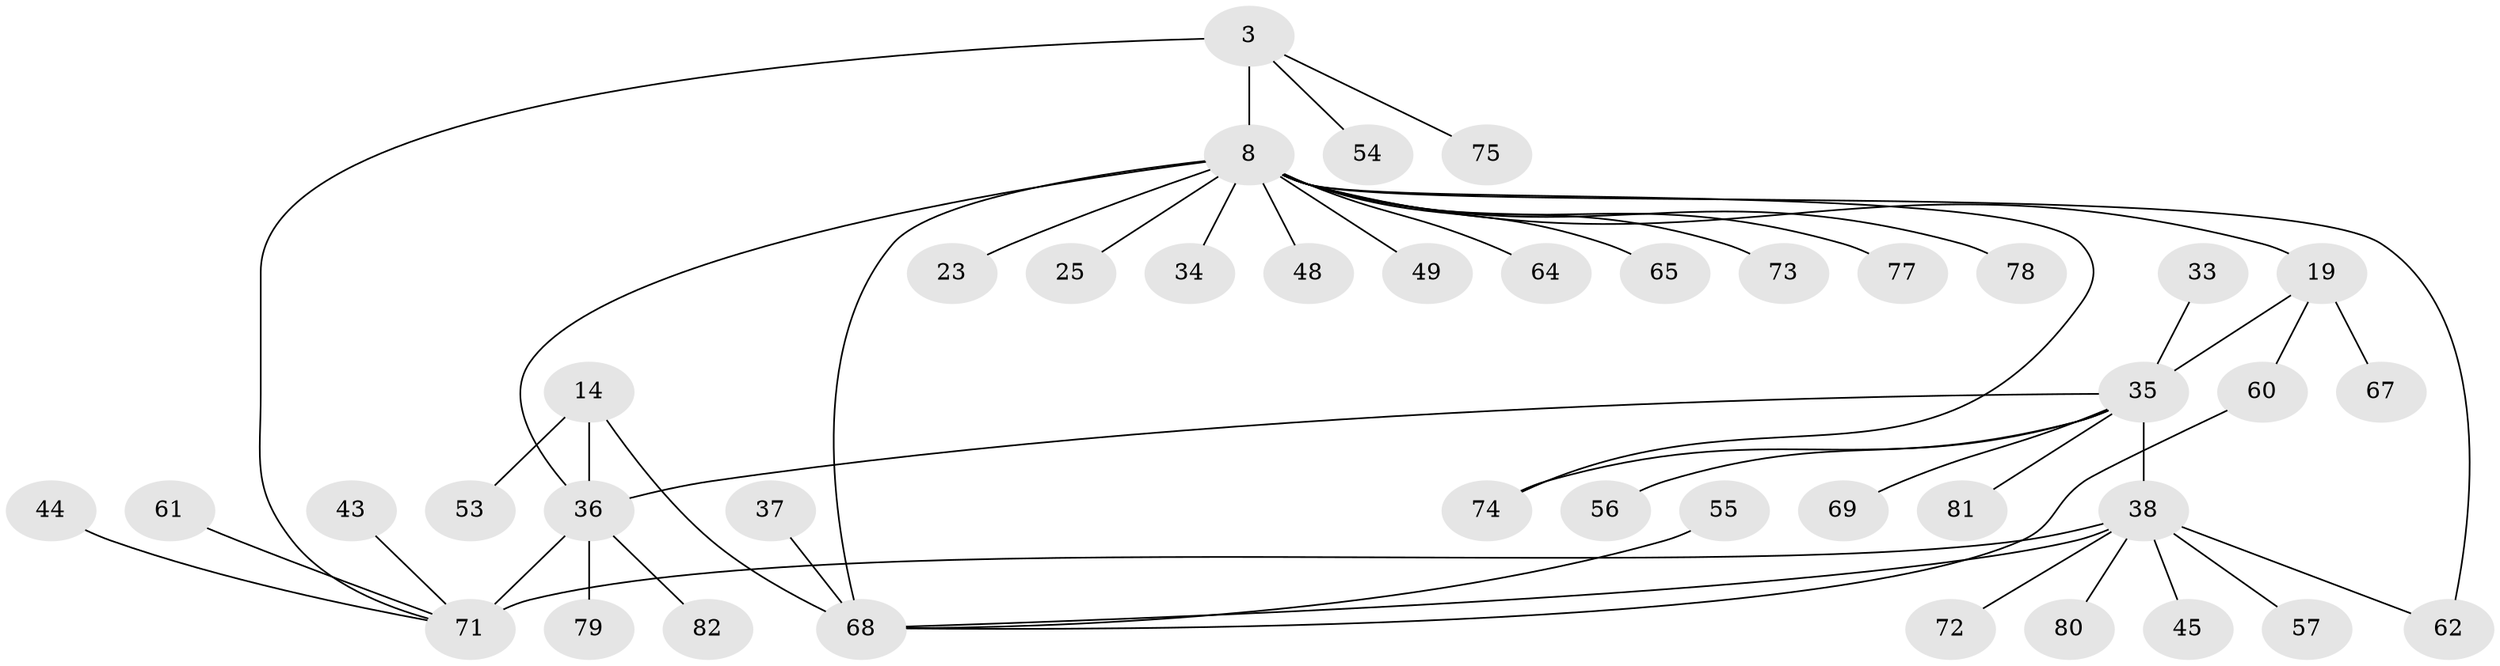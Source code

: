 // original degree distribution, {5: 0.036585365853658534, 8: 0.06097560975609756, 4: 0.06097560975609756, 9: 0.024390243902439025, 6: 0.036585365853658534, 7: 0.04878048780487805, 1: 0.524390243902439, 2: 0.13414634146341464, 3: 0.07317073170731707}
// Generated by graph-tools (version 1.1) at 2025/57/03/04/25 21:57:57]
// undirected, 41 vertices, 48 edges
graph export_dot {
graph [start="1"]
  node [color=gray90,style=filled];
  3 [super="+1"];
  8 [super="+7+4"];
  14 [super="+13"];
  19 [super="+18"];
  23;
  25;
  33;
  34 [super="+28"];
  35 [super="+20+24+32"];
  36 [super="+16+21"];
  37;
  38 [super="+11"];
  43;
  44;
  45;
  48;
  49;
  53;
  54;
  55;
  56 [super="+40+50"];
  57;
  60 [super="+59"];
  61;
  62 [super="+22"];
  64;
  65 [super="+63"];
  67 [super="+51"];
  68 [super="+6+58"];
  69;
  71 [super="+12+42"];
  72;
  73;
  74;
  75 [super="+26+46"];
  77;
  78 [super="+76"];
  79 [super="+70"];
  80;
  81;
  82;
  3 -- 54;
  3 -- 75;
  3 -- 8 [weight=4];
  3 -- 71;
  8 -- 19 [weight=2];
  8 -- 64;
  8 -- 73;
  8 -- 77;
  8 -- 48 [weight=2];
  8 -- 25 [weight=2];
  8 -- 62;
  8 -- 65;
  8 -- 78;
  8 -- 34;
  8 -- 74;
  8 -- 49;
  8 -- 23;
  8 -- 36;
  8 -- 68 [weight=6];
  14 -- 53;
  14 -- 36 [weight=4];
  14 -- 68;
  19 -- 60;
  19 -- 67;
  19 -- 35 [weight=4];
  33 -- 35;
  35 -- 69;
  35 -- 74;
  35 -- 81;
  35 -- 56;
  35 -- 36;
  35 -- 38 [weight=2];
  36 -- 71;
  36 -- 79;
  36 -- 82;
  37 -- 68;
  38 -- 71 [weight=4];
  38 -- 72;
  38 -- 45;
  38 -- 80;
  38 -- 57;
  38 -- 62;
  38 -- 68;
  43 -- 71;
  44 -- 71;
  55 -- 68;
  60 -- 68;
  61 -- 71;
}
